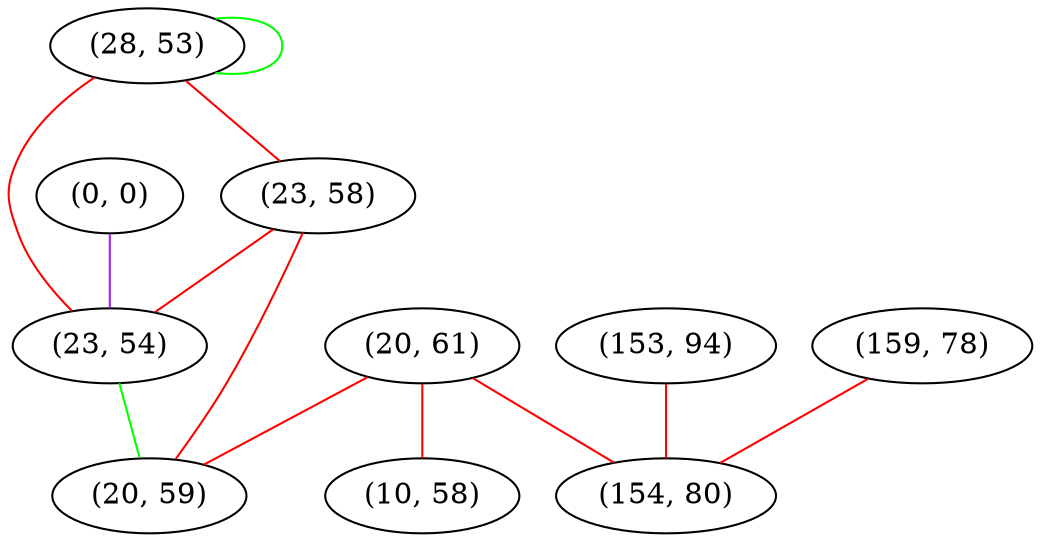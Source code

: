 graph "" {
"(28, 53)";
"(0, 0)";
"(153, 94)";
"(159, 78)";
"(20, 61)";
"(23, 58)";
"(10, 58)";
"(154, 80)";
"(23, 54)";
"(20, 59)";
"(28, 53)" -- "(28, 53)"  [color=green, key=0, weight=2];
"(28, 53)" -- "(23, 54)"  [color=red, key=0, weight=1];
"(28, 53)" -- "(23, 58)"  [color=red, key=0, weight=1];
"(0, 0)" -- "(23, 54)"  [color=purple, key=0, weight=4];
"(153, 94)" -- "(154, 80)"  [color=red, key=0, weight=1];
"(159, 78)" -- "(154, 80)"  [color=red, key=0, weight=1];
"(20, 61)" -- "(154, 80)"  [color=red, key=0, weight=1];
"(20, 61)" -- "(20, 59)"  [color=red, key=0, weight=1];
"(20, 61)" -- "(10, 58)"  [color=red, key=0, weight=1];
"(23, 58)" -- "(23, 54)"  [color=red, key=0, weight=1];
"(23, 58)" -- "(20, 59)"  [color=red, key=0, weight=1];
"(23, 54)" -- "(20, 59)"  [color=green, key=0, weight=2];
}

